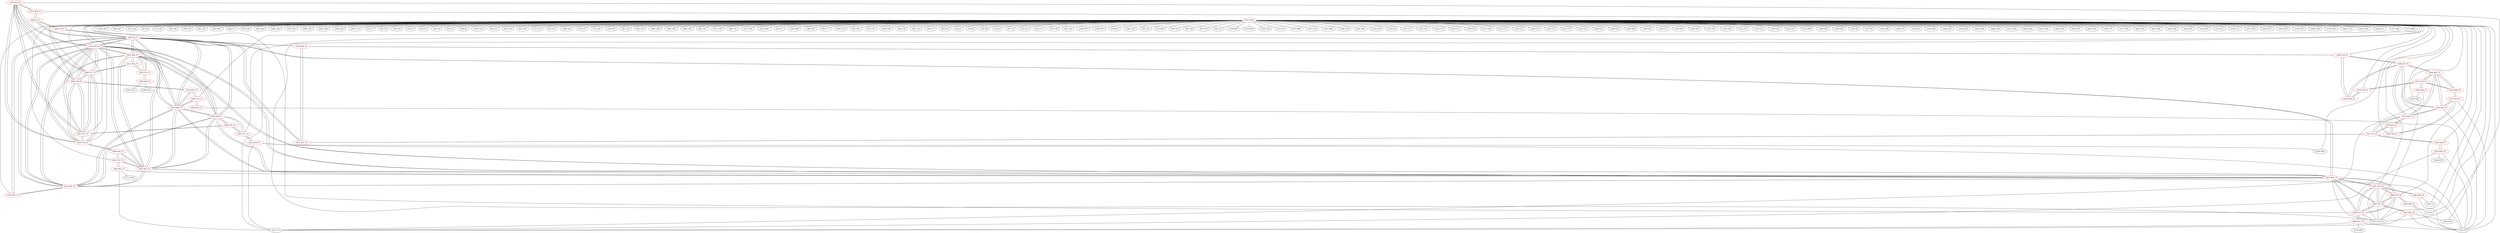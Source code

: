 graph {
	276 [label="(276) R35_T2" color=red]
	277 [label="(277) R52_T1"]
	275 [label="(275) T22_T1"]
	296 [label="(296) T14_T1"]
	297 [label="(297) T15_T1"]
	299 [label="(299) T17_T1"]
	298 [label="(298) T16_T1"]
	312 [label="(312) R35_T1"]
	277 [label="(277) R52_T1" color=red]
	282 [label="(282) D1_T"]
	276 [label="(276) R35_T2"]
	275 [label="(275) T22_T1"]
	278 [label="(278) R58_T1" color=red]
	280 [label="(280) D2_T"]
	287 [label="(287) R40_T2"]
	301 [label="(301) R27_T1"]
	302 [label="(302) R28_T1"]
	303 [label="(303) R29_T1"]
	307 [label="(307) R30_T1"]
	312 [label="(312) R35_T1"]
	279 [label="(279) R57_T1"]
	279 [label="(279) R57_T1" color=red]
	280 [label="(280) D2_T"]
	278 [label="(278) R58_T1"]
	280 [label="(280) D2_T" color=red]
	278 [label="(278) R58_T1"]
	287 [label="(287) R40_T2"]
	301 [label="(301) R27_T1"]
	302 [label="(302) R28_T1"]
	303 [label="(303) R29_T1"]
	307 [label="(307) R30_T1"]
	312 [label="(312) R35_T1"]
	282 [label="(282) D1_T"]
	281 [label="(281) C8_T"]
	279 [label="(279) R57_T1"]
	321 [label="(321) R51_P1"]
	330 [label="(330) R50_P1"]
	281 [label="(281) C8_T" color=red]
	282 [label="(282) D1_T"]
	280 [label="(280) D2_T"]
	282 [label="(282) D1_T" color=red]
	280 [label="(280) D2_T"]
	281 [label="(281) C8_T"]
	277 [label="(277) R52_T1"]
	283 [label="(283) R36_T2" color=red]
	1 [label="(1) P1"]
	112 [label="(112) U8"]
	288 [label="(288) T18_T2"]
	284 [label="(284) R37_T2" color=red]
	112 [label="(112) U8"]
	274 [label="(274) R80"]
	217 [label="(217) P7"]
	289 [label="(289) T19_T2"]
	285 [label="(285) R38_T2" color=red]
	217 [label="(217) P7"]
	112 [label="(112) U8"]
	252 [label="(252) D24"]
	290 [label="(290) T20_T2"]
	286 [label="(286) R39_T2" color=red]
	28 [label="(28) U5"]
	112 [label="(112) U8"]
	291 [label="(291) T21_T2"]
	287 [label="(287) R40_T2" color=red]
	280 [label="(280) D2_T"]
	278 [label="(278) R58_T1"]
	301 [label="(301) R27_T1"]
	302 [label="(302) R28_T1"]
	303 [label="(303) R29_T1"]
	307 [label="(307) R30_T1"]
	312 [label="(312) R35_T1"]
	290 [label="(290) T20_T2"]
	291 [label="(291) T21_T2"]
	289 [label="(289) T19_T2"]
	275 [label="(275) T22_T1"]
	288 [label="(288) T18_T2"]
	288 [label="(288) T18_T2" color=red]
	290 [label="(290) T20_T2"]
	291 [label="(291) T21_T2"]
	289 [label="(289) T19_T2"]
	287 [label="(287) R40_T2"]
	275 [label="(275) T22_T1"]
	283 [label="(283) R36_T2"]
	289 [label="(289) T19_T2" color=red]
	290 [label="(290) T20_T2"]
	291 [label="(291) T21_T2"]
	287 [label="(287) R40_T2"]
	275 [label="(275) T22_T1"]
	288 [label="(288) T18_T2"]
	284 [label="(284) R37_T2"]
	290 [label="(290) T20_T2" color=red]
	291 [label="(291) T21_T2"]
	289 [label="(289) T19_T2"]
	287 [label="(287) R40_T2"]
	275 [label="(275) T22_T1"]
	288 [label="(288) T18_T2"]
	285 [label="(285) R38_T2"]
	291 [label="(291) T21_T2" color=red]
	290 [label="(290) T20_T2"]
	289 [label="(289) T19_T2"]
	287 [label="(287) R40_T2"]
	275 [label="(275) T22_T1"]
	288 [label="(288) T18_T2"]
	286 [label="(286) R39_T2"]
	292 [label="(292) T10_T1" color=red]
	300 [label="(300) R23_T1"]
	308 [label="(308) R31_T1"]
	301 [label="(301) R27_T1"]
	293 [label="(293) T11_T1" color=red]
	305 [label="(305) R24_T1"]
	309 [label="(309) R32_T1"]
	302 [label="(302) R28_T1"]
	294 [label="(294) T12_T1" color=red]
	310 [label="(310) R33_T1"]
	303 [label="(303) R29_T1"]
	304 [label="(304) R25_T1"]
	295 [label="(295) T13_T1" color=red]
	311 [label="(311) R34_T1"]
	307 [label="(307) R30_T1"]
	306 [label="(306) R26_T1"]
	296 [label="(296) T14_T1" color=red]
	297 [label="(297) T15_T1"]
	299 [label="(299) T17_T1"]
	298 [label="(298) T16_T1"]
	312 [label="(312) R35_T1"]
	276 [label="(276) R35_T2"]
	308 [label="(308) R31_T1"]
	297 [label="(297) T15_T1" color=red]
	296 [label="(296) T14_T1"]
	299 [label="(299) T17_T1"]
	298 [label="(298) T16_T1"]
	312 [label="(312) R35_T1"]
	276 [label="(276) R35_T2"]
	309 [label="(309) R32_T1"]
	298 [label="(298) T16_T1" color=red]
	296 [label="(296) T14_T1"]
	297 [label="(297) T15_T1"]
	299 [label="(299) T17_T1"]
	312 [label="(312) R35_T1"]
	276 [label="(276) R35_T2"]
	310 [label="(310) R33_T1"]
	299 [label="(299) T17_T1" color=red]
	296 [label="(296) T14_T1"]
	297 [label="(297) T15_T1"]
	298 [label="(298) T16_T1"]
	312 [label="(312) R35_T1"]
	276 [label="(276) R35_T2"]
	311 [label="(311) R34_T1"]
	300 [label="(300) R23_T1" color=red]
	271 [label="(271) R79"]
	217 [label="(217) P7"]
	112 [label="(112) U8"]
	292 [label="(292) T10_T1"]
	301 [label="(301) R27_T1" color=red]
	280 [label="(280) D2_T"]
	278 [label="(278) R58_T1"]
	287 [label="(287) R40_T2"]
	302 [label="(302) R28_T1"]
	303 [label="(303) R29_T1"]
	307 [label="(307) R30_T1"]
	312 [label="(312) R35_T1"]
	308 [label="(308) R31_T1"]
	292 [label="(292) T10_T1"]
	302 [label="(302) R28_T1" color=red]
	280 [label="(280) D2_T"]
	278 [label="(278) R58_T1"]
	287 [label="(287) R40_T2"]
	301 [label="(301) R27_T1"]
	303 [label="(303) R29_T1"]
	307 [label="(307) R30_T1"]
	312 [label="(312) R35_T1"]
	309 [label="(309) R32_T1"]
	293 [label="(293) T11_T1"]
	303 [label="(303) R29_T1" color=red]
	280 [label="(280) D2_T"]
	278 [label="(278) R58_T1"]
	287 [label="(287) R40_T2"]
	301 [label="(301) R27_T1"]
	302 [label="(302) R28_T1"]
	307 [label="(307) R30_T1"]
	312 [label="(312) R35_T1"]
	310 [label="(310) R33_T1"]
	294 [label="(294) T12_T1"]
	304 [label="(304) R25_T1" color=red]
	112 [label="(112) U8"]
	294 [label="(294) T12_T1"]
	305 [label="(305) R24_T1" color=red]
	217 [label="(217) P7"]
	112 [label="(112) U8"]
	238 [label="(238) D30"]
	293 [label="(293) T11_T1"]
	306 [label="(306) R26_T1" color=red]
	218 [label="(218) D15"]
	265 [label="(265) R73"]
	295 [label="(295) T13_T1"]
	307 [label="(307) R30_T1" color=red]
	280 [label="(280) D2_T"]
	278 [label="(278) R58_T1"]
	287 [label="(287) R40_T2"]
	301 [label="(301) R27_T1"]
	302 [label="(302) R28_T1"]
	303 [label="(303) R29_T1"]
	312 [label="(312) R35_T1"]
	295 [label="(295) T13_T1"]
	311 [label="(311) R34_T1"]
	308 [label="(308) R31_T1" color=red]
	301 [label="(301) R27_T1"]
	292 [label="(292) T10_T1"]
	296 [label="(296) T14_T1"]
	309 [label="(309) R32_T1" color=red]
	297 [label="(297) T15_T1"]
	293 [label="(293) T11_T1"]
	302 [label="(302) R28_T1"]
	310 [label="(310) R33_T1" color=red]
	298 [label="(298) T16_T1"]
	303 [label="(303) R29_T1"]
	294 [label="(294) T12_T1"]
	311 [label="(311) R34_T1" color=red]
	299 [label="(299) T17_T1"]
	295 [label="(295) T13_T1"]
	307 [label="(307) R30_T1"]
	312 [label="(312) R35_T1" color=red]
	280 [label="(280) D2_T"]
	278 [label="(278) R58_T1"]
	287 [label="(287) R40_T2"]
	301 [label="(301) R27_T1"]
	302 [label="(302) R28_T1"]
	303 [label="(303) R29_T1"]
	307 [label="(307) R30_T1"]
	296 [label="(296) T14_T1"]
	297 [label="(297) T15_T1"]
	299 [label="(299) T17_T1"]
	298 [label="(298) T16_T1"]
	276 [label="(276) R35_T2"]
	313 [label="(313) T23_P1" color=red]
	323 [label="(323) R48_P1"]
	326 [label="(326) R43_P1"]
	314 [label="(314) T24_P1"]
	319 [label="(319) R44_P1"]
	314 [label="(314) T24_P1" color=red]
	320 [label="(320) R46_P1"]
	313 [label="(313) T23_P1"]
	315 [label="(315) T27_P1" color=red]
	321 [label="(321) R51_P1"]
	316 [label="(316) T28_P1"]
	324 [label="(324) R53_P1"]
	327 [label="(327) R49_P1"]
	316 [label="(316) T28_P1" color=red]
	322 [label="(322) R52_P1"]
	315 [label="(315) T27_P1"]
	317 [label="(317) T25_P1" color=red]
	318 [label="(318) T29_P1"]
	323 [label="(323) R48_P1"]
	325 [label="(325) R45_P1"]
	112 [label="(112) U8"]
	318 [label="(318) T29_P1" color=red]
	317 [label="(317) T25_P1"]
	324 [label="(324) R53_P1"]
	319 [label="(319) R44_P1" color=red]
	253 [label="(253) D29"]
	217 [label="(217) P7"]
	313 [label="(313) T23_P1"]
	320 [label="(320) R46_P1" color=red]
	328 [label="(328) T26_P1"]
	329 [label="(329) R47_P1"]
	314 [label="(314) T24_P1"]
	321 [label="(321) R51_P1" color=red]
	315 [label="(315) T27_P1"]
	330 [label="(330) R50_P1"]
	280 [label="(280) D2_T"]
	322 [label="(322) R52_P1" color=red]
	217 [label="(217) P7"]
	112 [label="(112) U8"]
	264 [label="(264) R70"]
	316 [label="(316) T28_P1"]
	323 [label="(323) R48_P1" color=red]
	317 [label="(317) T25_P1"]
	313 [label="(313) T23_P1"]
	326 [label="(326) R43_P1"]
	324 [label="(324) R53_P1" color=red]
	318 [label="(318) T29_P1"]
	315 [label="(315) T27_P1"]
	327 [label="(327) R49_P1"]
	325 [label="(325) R45_P1" color=red]
	329 [label="(329) R47_P1"]
	326 [label="(326) R43_P1"]
	327 [label="(327) R49_P1"]
	317 [label="(317) T25_P1"]
	112 [label="(112) U8"]
	326 [label="(326) R43_P1" color=red]
	323 [label="(323) R48_P1"]
	313 [label="(313) T23_P1"]
	329 [label="(329) R47_P1"]
	325 [label="(325) R45_P1"]
	327 [label="(327) R49_P1"]
	327 [label="(327) R49_P1" color=red]
	329 [label="(329) R47_P1"]
	325 [label="(325) R45_P1"]
	326 [label="(326) R43_P1"]
	315 [label="(315) T27_P1"]
	324 [label="(324) R53_P1"]
	328 [label="(328) T26_P1" color=red]
	330 [label="(330) R50_P1"]
	320 [label="(320) R46_P1"]
	329 [label="(329) R47_P1"]
	329 [label="(329) R47_P1" color=red]
	325 [label="(325) R45_P1"]
	326 [label="(326) R43_P1"]
	327 [label="(327) R49_P1"]
	328 [label="(328) T26_P1"]
	320 [label="(320) R46_P1"]
	330 [label="(330) R50_P1" color=red]
	328 [label="(328) T26_P1"]
	321 [label="(321) R51_P1"]
	280 [label="(280) D2_T"]
	331 [label="(331) GND" color=red]
	82 [label="(82) C65"]
	80 [label="(80) C47"]
	73 [label="(73) C10"]
	2 [label="(2) C6"]
	77 [label="(77) C26"]
	78 [label="(78) C36"]
	79 [label="(79) C39"]
	85 [label="(85) C55"]
	207 [label="(207) R61"]
	68 [label="(68) U7"]
	76 [label="(76) C28"]
	84 [label="(84) C62"]
	188 [label="(188) C85"]
	187 [label="(187) C81"]
	186 [label="(186) C83"]
	185 [label="(185) C84"]
	194 [label="(194) C82"]
	190 [label="(190) U13"]
	31 [label="(31) C7"]
	29 [label="(29) C8"]
	191 [label="(191) P5"]
	25 [label="(25) P2"]
	24 [label="(24) P3"]
	22 [label="(22) U4"]
	30 [label="(30) C9"]
	209 [label="(209) J2"]
	195 [label="(195) U14"]
	64 [label="(64) C21"]
	65 [label="(65) C24"]
	83 [label="(83) C63"]
	71 [label="(71) C14"]
	81 [label="(81) C51"]
	189 [label="(189) C86"]
	74 [label="(74) C27"]
	75 [label="(75) C29"]
	202 [label="(202) P6"]
	112 [label="(112) U8"]
	91 [label="(91) C45"]
	90 [label="(90) C35"]
	206 [label="(206) C89"]
	205 [label="(205) C88"]
	204 [label="(204) C90"]
	88 [label="(88) C41"]
	211 [label="(211) C95"]
	86 [label="(86) C53"]
	212 [label="(212) C91"]
	102 [label="(102) SW1"]
	23 [label="(23) U2"]
	100 [label="(100) R49"]
	198 [label="(198) C92"]
	96 [label="(96) C77"]
	199 [label="(199) C93"]
	95 [label="(95) SW2"]
	87 [label="(87) C50"]
	196 [label="(196) C94"]
	28 [label="(28) U5"]
	89 [label="(89) C38"]
	40 [label="(40) C15"]
	39 [label="(39) C17"]
	45 [label="(45) R35"]
	33 [label="(33) J1"]
	19 [label="(19) R2"]
	18 [label="(18) R8"]
	10 [label="(10) C3"]
	67 [label="(67) U6"]
	41 [label="(41) C11"]
	43 [label="(43) C13"]
	55 [label="(55) C18"]
	60 [label="(60) C23"]
	106 [label="(106) R37"]
	104 [label="(104) C67"]
	105 [label="(105) D2"]
	109 [label="(109) U10"]
	38 [label="(38) C16"]
	37 [label="(37) R29"]
	59 [label="(59) C22"]
	58 [label="(58) C20"]
	57 [label="(57) C19"]
	56 [label="(56) C12"]
	119 [label="(119) R50"]
	115 [label="(115) R43"]
	143 [label="(143) C30"]
	113 [label="(113) U9"]
	257 [label="(257) D48"]
	147 [label="(147) C52"]
	231 [label="(231) D46"]
	144 [label="(144) C25"]
	256 [label="(256) D43"]
	123 [label="(123) C69"]
	135 [label="(135) P4"]
	133 [label="(133) U11"]
	141 [label="(141) C31"]
	132 [label="(132) C72"]
	131 [label="(131) C71"]
	130 [label="(130) C79"]
	117 [label="(117) C68"]
	121 [label="(121) C75"]
	142 [label="(142) C32"]
	164 [label="(164) C76"]
	165 [label="(165) C74"]
	167 [label="(167) C78"]
	145 [label="(145) C34"]
	260 [label="(260) D12"]
	258 [label="(258) D53"]
	259 [label="(259) D58"]
	146 [label="(146) C40"]
	124 [label="(124) C73"]
	169 [label="(169) C80"]
	253 [label="(253) D29"]
	234 [label="(234) D61"]
	151 [label="(151) C61"]
	155 [label="(155) C48"]
	152 [label="(152) C57"]
	153 [label="(153) C54"]
	154 [label="(154) C49"]
	232 [label="(232) D51"]
	233 [label="(233) D56"]
	149 [label="(149) C66"]
	150 [label="(150) C64"]
	217 [label="(217) P7"]
	129 [label="(129) D6"]
	127 [label="(127) D5"]
	126 [label="(126) C46"]
	139 [label="(139) C70"]
	140 [label="(140) D4"]
	250 [label="(250) D60"]
	249 [label="(249) D55"]
	1 [label="(1) P1"]
	243 [label="(243) D10"]
	242 [label="(242) D54"]
	248 [label="(248) D50"]
	238 [label="(238) D30"]
	237 [label="(237) D25"]
	246 [label="(246) D34"]
	247 [label="(247) D45"]
	244 [label="(244) D18"]
	192 [label="(192) C87"]
	245 [label="(245) D22"]
	156 [label="(156) C37"]
	157 [label="(157) C42"]
	261 [label="(261) D19"]
	241 [label="(241) D49"]
	240 [label="(240) D38"]
	239 [label="(239) D33"]
	174 [label="(174) R47"]
	173 [label="(173) Q1"]
	158 [label="(158) C33"]
	251 [label="(251) D16"]
	252 [label="(252) D24"]
	255 [label="(255) D37"]
	254 [label="(254) D32"]
	159 [label="(159) C43"]
	160 [label="(160) C44"]
	176 [label="(176) FB2"]
	163 [label="(163) U12"]
	235 [label="(235) D14"]
	236 [label="(236) D17"]
	171 [label="(171) Q2"]
	172 [label="(172) R58"]
	292 [label="(292) T10_T1"]
	293 [label="(293) T11_T1"]
	294 [label="(294) T12_T1"]
	295 [label="(295) T13_T1"]
	290 [label="(290) T20_T2"]
	296 [label="(296) T14_T1"]
	297 [label="(297) T15_T1"]
	288 [label="(288) T18_T2"]
	291 [label="(291) T21_T2"]
	289 [label="(289) T19_T2"]
	281 [label="(281) C8_T"]
	298 [label="(298) T16_T1"]
	299 [label="(299) T17_T1"]
	280 [label="(280) D2_T"]
	275 [label="(275) T22_T1"]
	279 [label="(279) R57_T1"]
	328 [label="(328) T26_P1"]
	314 [label="(314) T24_P1"]
	318 [label="(318) T29_P1"]
	316 [label="(316) T28_P1"]
	276 -- 277
	276 -- 275
	276 -- 296
	276 -- 297
	276 -- 299
	276 -- 298
	276 -- 312
	277 -- 282
	277 -- 276
	277 -- 275
	278 -- 280
	278 -- 287
	278 -- 301
	278 -- 302
	278 -- 303
	278 -- 307
	278 -- 312
	278 -- 279
	279 -- 280
	279 -- 278
	280 -- 278
	280 -- 287
	280 -- 301
	280 -- 302
	280 -- 303
	280 -- 307
	280 -- 312
	280 -- 282
	280 -- 281
	280 -- 279
	280 -- 321
	280 -- 330
	281 -- 282
	281 -- 280
	282 -- 280
	282 -- 281
	282 -- 277
	283 -- 1
	283 -- 112
	283 -- 288
	284 -- 112
	284 -- 274
	284 -- 217
	284 -- 289
	285 -- 217
	285 -- 112
	285 -- 252
	285 -- 290
	286 -- 28
	286 -- 112
	286 -- 291
	287 -- 280
	287 -- 278
	287 -- 301
	287 -- 302
	287 -- 303
	287 -- 307
	287 -- 312
	287 -- 290
	287 -- 291
	287 -- 289
	287 -- 275
	287 -- 288
	288 -- 290
	288 -- 291
	288 -- 289
	288 -- 287
	288 -- 275
	288 -- 283
	289 -- 290
	289 -- 291
	289 -- 287
	289 -- 275
	289 -- 288
	289 -- 284
	290 -- 291
	290 -- 289
	290 -- 287
	290 -- 275
	290 -- 288
	290 -- 285
	291 -- 290
	291 -- 289
	291 -- 287
	291 -- 275
	291 -- 288
	291 -- 286
	292 -- 300
	292 -- 308
	292 -- 301
	293 -- 305
	293 -- 309
	293 -- 302
	294 -- 310
	294 -- 303
	294 -- 304
	295 -- 311
	295 -- 307
	295 -- 306
	296 -- 297
	296 -- 299
	296 -- 298
	296 -- 312
	296 -- 276
	296 -- 308
	297 -- 296
	297 -- 299
	297 -- 298
	297 -- 312
	297 -- 276
	297 -- 309
	298 -- 296
	298 -- 297
	298 -- 299
	298 -- 312
	298 -- 276
	298 -- 310
	299 -- 296
	299 -- 297
	299 -- 298
	299 -- 312
	299 -- 276
	299 -- 311
	300 -- 271
	300 -- 217
	300 -- 112
	300 -- 292
	301 -- 280
	301 -- 278
	301 -- 287
	301 -- 302
	301 -- 303
	301 -- 307
	301 -- 312
	301 -- 308
	301 -- 292
	302 -- 280
	302 -- 278
	302 -- 287
	302 -- 301
	302 -- 303
	302 -- 307
	302 -- 312
	302 -- 309
	302 -- 293
	303 -- 280
	303 -- 278
	303 -- 287
	303 -- 301
	303 -- 302
	303 -- 307
	303 -- 312
	303 -- 310
	303 -- 294
	304 -- 112
	304 -- 294
	305 -- 217
	305 -- 112
	305 -- 238
	305 -- 293
	306 -- 218
	306 -- 265
	306 -- 295
	307 -- 280
	307 -- 278
	307 -- 287
	307 -- 301
	307 -- 302
	307 -- 303
	307 -- 312
	307 -- 295
	307 -- 311
	308 -- 301
	308 -- 292
	308 -- 296
	309 -- 297
	309 -- 293
	309 -- 302
	310 -- 298
	310 -- 303
	310 -- 294
	311 -- 299
	311 -- 295
	311 -- 307
	312 -- 280
	312 -- 278
	312 -- 287
	312 -- 301
	312 -- 302
	312 -- 303
	312 -- 307
	312 -- 296
	312 -- 297
	312 -- 299
	312 -- 298
	312 -- 276
	313 -- 323
	313 -- 326
	313 -- 314
	313 -- 319
	314 -- 320
	314 -- 313
	315 -- 321
	315 -- 316
	315 -- 324
	315 -- 327
	316 -- 322
	316 -- 315
	317 -- 318
	317 -- 323
	317 -- 325
	317 -- 112
	318 -- 317
	318 -- 324
	319 -- 253
	319 -- 217
	319 -- 313
	320 -- 328
	320 -- 329
	320 -- 314
	321 -- 315
	321 -- 330
	321 -- 280
	322 -- 217
	322 -- 112
	322 -- 264
	322 -- 316
	323 -- 317
	323 -- 313
	323 -- 326
	324 -- 318
	324 -- 315
	324 -- 327
	325 -- 329
	325 -- 326
	325 -- 327
	325 -- 317
	325 -- 112
	326 -- 323
	326 -- 313
	326 -- 329
	326 -- 325
	326 -- 327
	327 -- 329
	327 -- 325
	327 -- 326
	327 -- 315
	327 -- 324
	328 -- 330
	328 -- 320
	328 -- 329
	329 -- 325
	329 -- 326
	329 -- 327
	329 -- 328
	329 -- 320
	330 -- 328
	330 -- 321
	330 -- 280
	331 -- 82
	331 -- 80
	331 -- 73
	331 -- 2
	331 -- 77
	331 -- 78
	331 -- 79
	331 -- 85
	331 -- 207
	331 -- 68
	331 -- 76
	331 -- 84
	331 -- 188
	331 -- 187
	331 -- 186
	331 -- 185
	331 -- 194
	331 -- 190
	331 -- 31
	331 -- 29
	331 -- 191
	331 -- 25
	331 -- 24
	331 -- 22
	331 -- 30
	331 -- 209
	331 -- 195
	331 -- 64
	331 -- 65
	331 -- 83
	331 -- 71
	331 -- 81
	331 -- 189
	331 -- 74
	331 -- 75
	331 -- 202
	331 -- 112
	331 -- 91
	331 -- 90
	331 -- 206
	331 -- 205
	331 -- 204
	331 -- 88
	331 -- 211
	331 -- 86
	331 -- 212
	331 -- 102
	331 -- 23
	331 -- 100
	331 -- 198
	331 -- 96
	331 -- 199
	331 -- 95
	331 -- 87
	331 -- 196
	331 -- 28
	331 -- 89
	331 -- 40
	331 -- 39
	331 -- 45
	331 -- 33
	331 -- 19
	331 -- 18
	331 -- 10
	331 -- 67
	331 -- 41
	331 -- 43
	331 -- 55
	331 -- 60
	331 -- 106
	331 -- 104
	331 -- 105
	331 -- 109
	331 -- 38
	331 -- 37
	331 -- 59
	331 -- 58
	331 -- 57
	331 -- 56
	331 -- 119
	331 -- 115
	331 -- 143
	331 -- 113
	331 -- 257
	331 -- 147
	331 -- 231
	331 -- 144
	331 -- 256
	331 -- 123
	331 -- 135
	331 -- 133
	331 -- 141
	331 -- 132
	331 -- 131
	331 -- 130
	331 -- 117
	331 -- 121
	331 -- 142
	331 -- 164
	331 -- 165
	331 -- 167
	331 -- 145
	331 -- 260
	331 -- 258
	331 -- 259
	331 -- 146
	331 -- 124
	331 -- 169
	331 -- 253
	331 -- 234
	331 -- 151
	331 -- 155
	331 -- 152
	331 -- 153
	331 -- 154
	331 -- 232
	331 -- 233
	331 -- 149
	331 -- 150
	331 -- 217
	331 -- 129
	331 -- 127
	331 -- 126
	331 -- 139
	331 -- 140
	331 -- 250
	331 -- 249
	331 -- 1
	331 -- 243
	331 -- 242
	331 -- 248
	331 -- 238
	331 -- 237
	331 -- 246
	331 -- 247
	331 -- 244
	331 -- 192
	331 -- 245
	331 -- 156
	331 -- 157
	331 -- 261
	331 -- 241
	331 -- 240
	331 -- 239
	331 -- 174
	331 -- 173
	331 -- 158
	331 -- 251
	331 -- 252
	331 -- 255
	331 -- 254
	331 -- 159
	331 -- 160
	331 -- 176
	331 -- 163
	331 -- 235
	331 -- 236
	331 -- 171
	331 -- 172
	331 -- 292
	331 -- 293
	331 -- 294
	331 -- 295
	331 -- 290
	331 -- 296
	331 -- 297
	331 -- 288
	331 -- 291
	331 -- 289
	331 -- 281
	331 -- 298
	331 -- 299
	331 -- 280
	331 -- 275
	331 -- 279
	331 -- 328
	331 -- 314
	331 -- 318
	331 -- 316
}